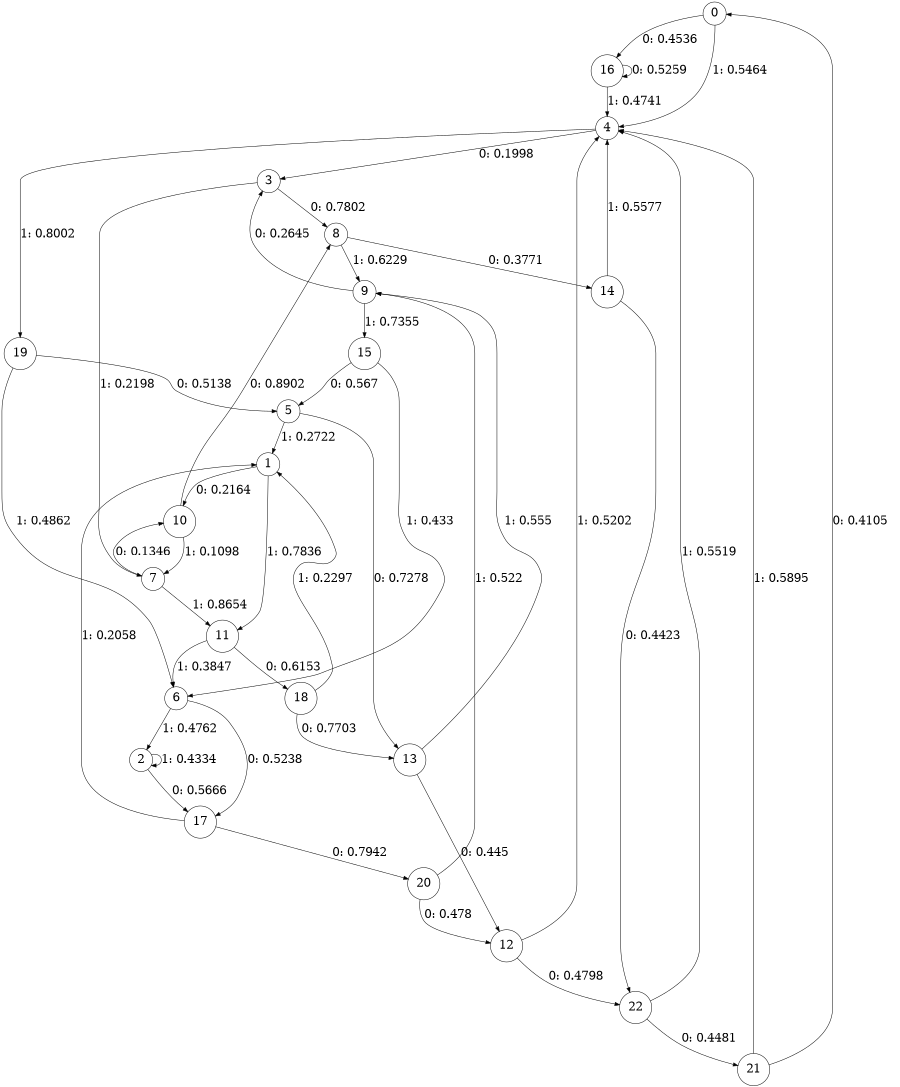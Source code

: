 digraph "ch20randomL7" {
size = "6,8.5";
ratio = "fill";
node [shape = circle];
node [fontsize = 24];
edge [fontsize = 24];
0 -> 16 [label = "0: 0.4536   "];
0 -> 4 [label = "1: 0.5464   "];
1 -> 10 [label = "0: 0.2164   "];
1 -> 11 [label = "1: 0.7836   "];
2 -> 17 [label = "0: 0.5666   "];
2 -> 2 [label = "1: 0.4334   "];
3 -> 8 [label = "0: 0.7802   "];
3 -> 7 [label = "1: 0.2198   "];
4 -> 3 [label = "0: 0.1998   "];
4 -> 19 [label = "1: 0.8002   "];
5 -> 13 [label = "0: 0.7278   "];
5 -> 1 [label = "1: 0.2722   "];
6 -> 17 [label = "0: 0.5238   "];
6 -> 2 [label = "1: 0.4762   "];
7 -> 10 [label = "0: 0.1346   "];
7 -> 11 [label = "1: 0.8654   "];
8 -> 14 [label = "0: 0.3771   "];
8 -> 9 [label = "1: 0.6229   "];
9 -> 3 [label = "0: 0.2645   "];
9 -> 15 [label = "1: 0.7355   "];
10 -> 8 [label = "0: 0.8902   "];
10 -> 7 [label = "1: 0.1098   "];
11 -> 18 [label = "0: 0.6153   "];
11 -> 6 [label = "1: 0.3847   "];
12 -> 22 [label = "0: 0.4798   "];
12 -> 4 [label = "1: 0.5202   "];
13 -> 12 [label = "0: 0.445    "];
13 -> 9 [label = "1: 0.555    "];
14 -> 22 [label = "0: 0.4423   "];
14 -> 4 [label = "1: 0.5577   "];
15 -> 5 [label = "0: 0.567    "];
15 -> 6 [label = "1: 0.433    "];
16 -> 16 [label = "0: 0.5259   "];
16 -> 4 [label = "1: 0.4741   "];
17 -> 20 [label = "0: 0.7942   "];
17 -> 1 [label = "1: 0.2058   "];
18 -> 13 [label = "0: 0.7703   "];
18 -> 1 [label = "1: 0.2297   "];
19 -> 5 [label = "0: 0.5138   "];
19 -> 6 [label = "1: 0.4862   "];
20 -> 12 [label = "0: 0.478    "];
20 -> 9 [label = "1: 0.522    "];
21 -> 0 [label = "0: 0.4105   "];
21 -> 4 [label = "1: 0.5895   "];
22 -> 21 [label = "0: 0.4481   "];
22 -> 4 [label = "1: 0.5519   "];
}